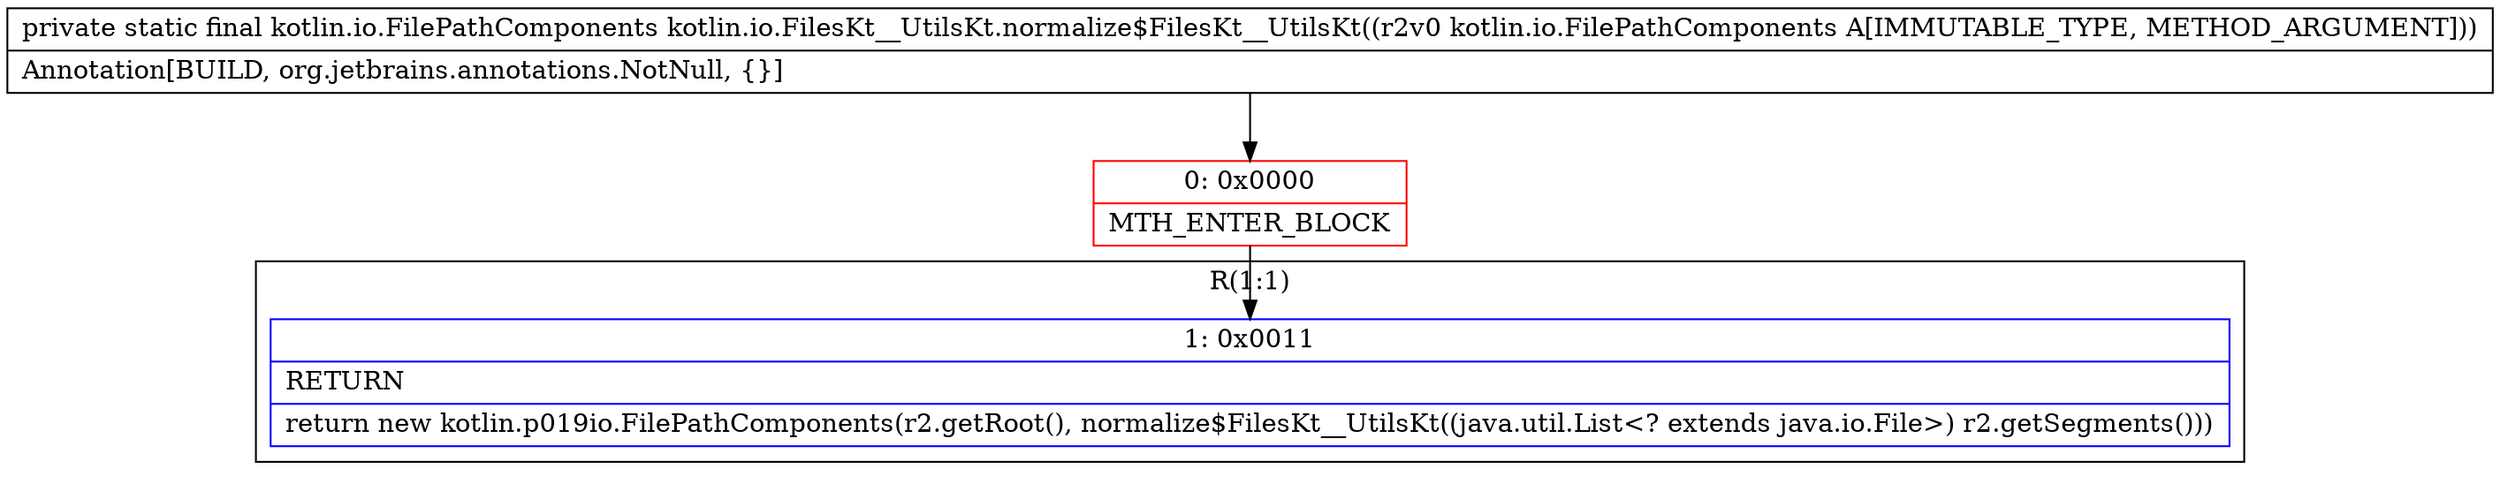 digraph "CFG forkotlin.io.FilesKt__UtilsKt.normalize$FilesKt__UtilsKt(Lkotlin\/io\/FilePathComponents;)Lkotlin\/io\/FilePathComponents;" {
subgraph cluster_Region_1866430085 {
label = "R(1:1)";
node [shape=record,color=blue];
Node_1 [shape=record,label="{1\:\ 0x0011|RETURN\l|return new kotlin.p019io.FilePathComponents(r2.getRoot(), normalize$FilesKt__UtilsKt((java.util.List\<? extends java.io.File\>) r2.getSegments()))\l}"];
}
Node_0 [shape=record,color=red,label="{0\:\ 0x0000|MTH_ENTER_BLOCK\l}"];
MethodNode[shape=record,label="{private static final kotlin.io.FilePathComponents kotlin.io.FilesKt__UtilsKt.normalize$FilesKt__UtilsKt((r2v0 kotlin.io.FilePathComponents A[IMMUTABLE_TYPE, METHOD_ARGUMENT]))  | Annotation[BUILD, org.jetbrains.annotations.NotNull, \{\}]\l}"];
MethodNode -> Node_0;
Node_0 -> Node_1;
}

